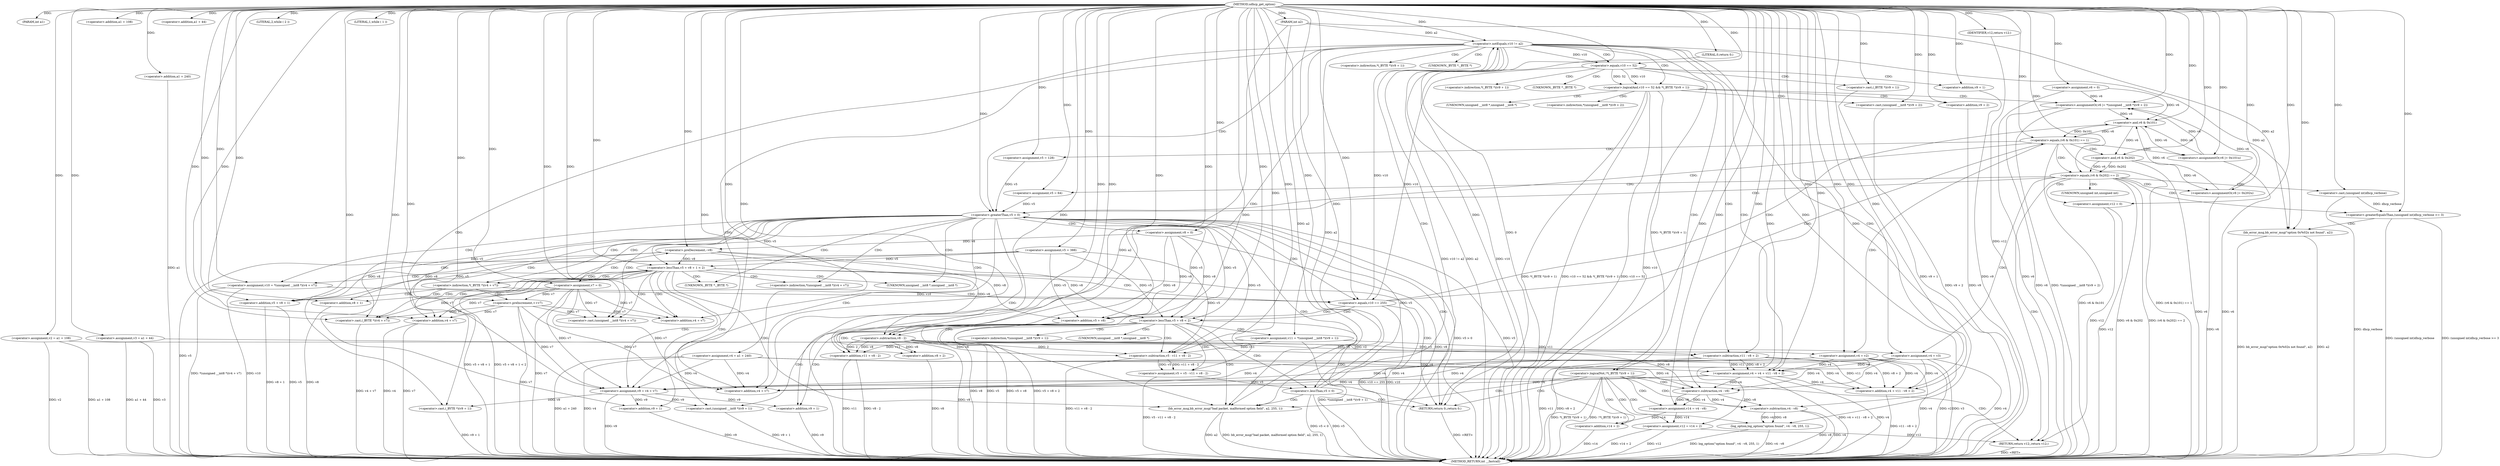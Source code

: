 digraph udhcp_get_option {  
"1000113" [label = "(METHOD,udhcp_get_option)" ]
"1000354" [label = "(METHOD_RETURN,int __fastcall)" ]
"1000114" [label = "(PARAM,int a1)" ]
"1000115" [label = "(PARAM,int a2)" ]
"1000129" [label = "(<operator>.assignment,v2 = a1 + 108)" ]
"1000131" [label = "(<operator>.addition,a1 + 108)" ]
"1000134" [label = "(<operator>.assignment,v3 = a1 + 44)" ]
"1000136" [label = "(<operator>.addition,a1 + 44)" ]
"1000139" [label = "(<operator>.assignment,v4 = a1 + 240)" ]
"1000141" [label = "(<operator>.addition,a1 + 240)" ]
"1000144" [label = "(<operator>.assignment,v5 = 388)" ]
"1000147" [label = "(<operator>.assignment,v6 = 0)" ]
"1000151" [label = "(LITERAL,2,while ( 2 ))" ]
"1000153" [label = "(<operator>.assignment,v7 = 0)" ]
"1000156" [label = "(<operator>.assignment,v8 = 0)" ]
"1000160" [label = "(LITERAL,1,while ( 1 ))" ]
"1000162" [label = "(<operator>.assignment,v9 = v4 + v7)" ]
"1000164" [label = "(<operator>.addition,v4 + v7)" ]
"1000167" [label = "(<operator>.assignment,v10 = *(unsigned __int8 *)(v4 + v7))" ]
"1000170" [label = "(<operator>.cast,(unsigned __int8 *)(v4 + v7))" ]
"1000172" [label = "(<operator>.addition,v4 + v7)" ]
"1000177" [label = "(<operator>.cast,(_BYTE *)(v4 + v7))" ]
"1000179" [label = "(<operator>.addition,v4 + v7)" ]
"1000183" [label = "(<operator>.preDecrement,--v8)" ]
"1000185" [label = "(<operator>.preIncrement,++v7)" ]
"1000188" [label = "(<operator>.lessThan,v5 + v8 + 1 < 2)" ]
"1000189" [label = "(<operator>.addition,v5 + v8 + 1)" ]
"1000191" [label = "(<operator>.addition,v8 + 1)" ]
"1000197" [label = "(<operator>.equals,v10 == 255)" ]
"1000202" [label = "(<operator>.equals,(v6 & 0x101) == 1)" ]
"1000203" [label = "(<operator>.and,v6 & 0x101)" ]
"1000208" [label = "(<operators>.assignmentOr,v6 |= 0x101u)" ]
"1000211" [label = "(<operator>.assignment,v5 = 128)" ]
"1000214" [label = "(<operator>.assignment,v4 = v2)" ]
"1000219" [label = "(<operator>.equals,(v6 & 0x202) == 2)" ]
"1000220" [label = "(<operator>.and,v6 & 0x202)" ]
"1000225" [label = "(<operators>.assignmentOr,v6 |= 0x202u)" ]
"1000228" [label = "(<operator>.assignment,v5 = 64)" ]
"1000231" [label = "(<operator>.assignment,v4 = v3)" ]
"1000235" [label = "(<operator>.assignment,v12 = 0)" ]
"1000239" [label = "(<operator>.greaterEqualsThan,(unsigned int)dhcp_verbose >= 3)" ]
"1000240" [label = "(<operator>.cast,(unsigned int)dhcp_verbose)" ]
"1000244" [label = "(bb_error_msg,bb_error_msg(\"option 0x%02x not found\", a2))" ]
"1000250" [label = "(<operator>.lessThan,v5 + v8 < 2)" ]
"1000251" [label = "(<operator>.addition,v5 + v8)" ]
"1000256" [label = "(<operator>.assignment,v11 = *(unsigned __int8 *)(v9 + 1))" ]
"1000259" [label = "(<operator>.cast,(unsigned __int8 *)(v9 + 1))" ]
"1000261" [label = "(<operator>.addition,v9 + 1)" ]
"1000264" [label = "(<operator>.assignment,v5 = v5 - v11 + v8 - 2)" ]
"1000266" [label = "(<operator>.subtraction,v5 - v11 + v8 - 2)" ]
"1000268" [label = "(<operator>.addition,v11 + v8 - 2)" ]
"1000270" [label = "(<operator>.subtraction,v8 - 2)" ]
"1000274" [label = "(<operator>.lessThan,v5 < 0)" ]
"1000279" [label = "(<operator>.notEquals,v10 != a2)" ]
"1000284" [label = "(<operator>.logicalAnd,v10 == 52 && *(_BYTE *)(v9 + 1))" ]
"1000285" [label = "(<operator>.equals,v10 == 52)" ]
"1000289" [label = "(<operator>.cast,(_BYTE *)(v9 + 1))" ]
"1000291" [label = "(<operator>.addition,v9 + 1)" ]
"1000294" [label = "(<operators>.assignmentOr,v6 |= *(unsigned __int8 *)(v9 + 2))" ]
"1000297" [label = "(<operator>.cast,(unsigned __int8 *)(v9 + 2))" ]
"1000299" [label = "(<operator>.addition,v9 + 2)" ]
"1000302" [label = "(<operator>.assignment,v4 = v4 + v11 - v8 + 2)" ]
"1000304" [label = "(<operator>.addition,v4 + v11 - v8 + 2)" ]
"1000306" [label = "(<operator>.subtraction,v11 - v8 + 2)" ]
"1000308" [label = "(<operator>.addition,v8 + 2)" ]
"1000313" [label = "(<operator>.greaterThan,v5 > 0)" ]
"1000319" [label = "(<operator>.logicalNot,!*(_BYTE *)(v9 + 1))" ]
"1000321" [label = "(<operator>.cast,(_BYTE *)(v9 + 1))" ]
"1000323" [label = "(<operator>.addition,v9 + 1)" ]
"1000328" [label = "(bb_error_msg,bb_error_msg(\"bad packet, malformed option field\", a2, 255, 1))" ]
"1000333" [label = "(RETURN,return 0;,return 0;)" ]
"1000334" [label = "(LITERAL,0,return 0;)" ]
"1000335" [label = "(<operator>.assignment,v14 = v4 - v8)" ]
"1000337" [label = "(<operator>.subtraction,v4 - v8)" ]
"1000340" [label = "(log_option,log_option(\"option found\", v4 - v8, 255, 1))" ]
"1000342" [label = "(<operator>.subtraction,v4 - v8)" ]
"1000347" [label = "(<operator>.assignment,v12 = v14 + 2)" ]
"1000349" [label = "(<operator>.addition,v14 + 2)" ]
"1000352" [label = "(RETURN,return v12;,return v12;)" ]
"1000353" [label = "(IDENTIFIER,v12,return v12;)" ]
"1000169" [label = "(<operator>.indirection,*(unsigned __int8 *)(v4 + v7))" ]
"1000171" [label = "(UNKNOWN,unsigned __int8 *,unsigned __int8 *)" ]
"1000176" [label = "(<operator>.indirection,*(_BYTE *)(v4 + v7))" ]
"1000178" [label = "(UNKNOWN,_BYTE *,_BYTE *)" ]
"1000241" [label = "(UNKNOWN,unsigned int,unsigned int)" ]
"1000258" [label = "(<operator>.indirection,*(unsigned __int8 *)(v9 + 1))" ]
"1000260" [label = "(UNKNOWN,unsigned __int8 *,unsigned __int8 *)" ]
"1000288" [label = "(<operator>.indirection,*(_BYTE *)(v9 + 1))" ]
"1000290" [label = "(UNKNOWN,_BYTE *,_BYTE *)" ]
"1000296" [label = "(<operator>.indirection,*(unsigned __int8 *)(v9 + 2))" ]
"1000298" [label = "(UNKNOWN,unsigned __int8 *,unsigned __int8 *)" ]
"1000320" [label = "(<operator>.indirection,*(_BYTE *)(v9 + 1))" ]
"1000322" [label = "(UNKNOWN,_BYTE *,_BYTE *)" ]
  "1000333" -> "1000354"  [ label = "DDG: <RET>"] 
  "1000352" -> "1000354"  [ label = "DDG: <RET>"] 
  "1000220" -> "1000354"  [ label = "DDG: v6"] 
  "1000250" -> "1000354"  [ label = "DDG: v5 + v8"] 
  "1000179" -> "1000354"  [ label = "DDG: v7"] 
  "1000134" -> "1000354"  [ label = "DDG: a1 + 44"] 
  "1000340" -> "1000354"  [ label = "DDG: v4 - v8"] 
  "1000294" -> "1000354"  [ label = "DDG: v6"] 
  "1000347" -> "1000354"  [ label = "DDG: v12"] 
  "1000189" -> "1000354"  [ label = "DDG: v8 + 1"] 
  "1000306" -> "1000354"  [ label = "DDG: v11"] 
  "1000162" -> "1000354"  [ label = "DDG: v9"] 
  "1000202" -> "1000354"  [ label = "DDG: v6 & 0x101"] 
  "1000188" -> "1000354"  [ label = "DDG: v5 + v8 + 1"] 
  "1000239" -> "1000354"  [ label = "DDG: (unsigned int)dhcp_verbose >= 3"] 
  "1000244" -> "1000354"  [ label = "DDG: bb_error_msg(\"option 0x%02x not found\", a2)"] 
  "1000342" -> "1000354"  [ label = "DDG: v8"] 
  "1000328" -> "1000354"  [ label = "DDG: a2"] 
  "1000319" -> "1000354"  [ label = "DDG: !*(_BYTE *)(v9 + 1)"] 
  "1000268" -> "1000354"  [ label = "DDG: v11"] 
  "1000231" -> "1000354"  [ label = "DDG: v3"] 
  "1000306" -> "1000354"  [ label = "DDG: v8 + 2"] 
  "1000256" -> "1000354"  [ label = "DDG: *(unsigned __int8 *)(v9 + 1)"] 
  "1000141" -> "1000354"  [ label = "DDG: a1"] 
  "1000313" -> "1000354"  [ label = "DDG: v5 > 0"] 
  "1000321" -> "1000354"  [ label = "DDG: v9 + 1"] 
  "1000244" -> "1000354"  [ label = "DDG: a2"] 
  "1000156" -> "1000354"  [ label = "DDG: v8"] 
  "1000219" -> "1000354"  [ label = "DDG: v6 & 0x202"] 
  "1000129" -> "1000354"  [ label = "DDG: v2"] 
  "1000294" -> "1000354"  [ label = "DDG: *(unsigned __int8 *)(v9 + 2)"] 
  "1000319" -> "1000354"  [ label = "DDG: *(_BYTE *)(v9 + 1)"] 
  "1000274" -> "1000354"  [ label = "DDG: v5 < 0"] 
  "1000268" -> "1000354"  [ label = "DDG: v8 - 2"] 
  "1000264" -> "1000354"  [ label = "DDG: v5 - v11 + v8 - 2"] 
  "1000225" -> "1000354"  [ label = "DDG: v6"] 
  "1000250" -> "1000354"  [ label = "DDG: v5 + v8 < 2"] 
  "1000266" -> "1000354"  [ label = "DDG: v11 + v8 - 2"] 
  "1000291" -> "1000354"  [ label = "DDG: v9"] 
  "1000179" -> "1000354"  [ label = "DDG: v4"] 
  "1000147" -> "1000354"  [ label = "DDG: v6"] 
  "1000251" -> "1000354"  [ label = "DDG: v8"] 
  "1000235" -> "1000354"  [ label = "DDG: v12"] 
  "1000189" -> "1000354"  [ label = "DDG: v5"] 
  "1000214" -> "1000354"  [ label = "DDG: v4"] 
  "1000115" -> "1000354"  [ label = "DDG: a2"] 
  "1000270" -> "1000354"  [ label = "DDG: v8"] 
  "1000302" -> "1000354"  [ label = "DDG: v4 + v11 - v8 + 2"] 
  "1000349" -> "1000354"  [ label = "DDG: v14"] 
  "1000284" -> "1000354"  [ label = "DDG: *(_BYTE *)(v9 + 1)"] 
  "1000231" -> "1000354"  [ label = "DDG: v4"] 
  "1000279" -> "1000354"  [ label = "DDG: v10 != a2"] 
  "1000129" -> "1000354"  [ label = "DDG: a1 + 108"] 
  "1000313" -> "1000354"  [ label = "DDG: v5"] 
  "1000274" -> "1000354"  [ label = "DDG: v5"] 
  "1000259" -> "1000354"  [ label = "DDG: v9 + 1"] 
  "1000342" -> "1000354"  [ label = "DDG: v4"] 
  "1000289" -> "1000354"  [ label = "DDG: v9 + 1"] 
  "1000285" -> "1000354"  [ label = "DDG: v10"] 
  "1000302" -> "1000354"  [ label = "DDG: v4"] 
  "1000251" -> "1000354"  [ label = "DDG: v5"] 
  "1000197" -> "1000354"  [ label = "DDG: v10"] 
  "1000347" -> "1000354"  [ label = "DDG: v14 + 2"] 
  "1000208" -> "1000354"  [ label = "DDG: v6"] 
  "1000188" -> "1000354"  [ label = "DDG: v5 + v8 + 1 < 2"] 
  "1000279" -> "1000354"  [ label = "DDG: a2"] 
  "1000134" -> "1000354"  [ label = "DDG: v3"] 
  "1000139" -> "1000354"  [ label = "DDG: a1 + 240"] 
  "1000191" -> "1000354"  [ label = "DDG: v8"] 
  "1000279" -> "1000354"  [ label = "DDG: v10"] 
  "1000304" -> "1000354"  [ label = "DDG: v11 - v8 + 2"] 
  "1000328" -> "1000354"  [ label = "DDG: bb_error_msg(\"bad packet, malformed option field\", a2, 255, 1)"] 
  "1000299" -> "1000354"  [ label = "DDG: v9"] 
  "1000240" -> "1000354"  [ label = "DDG: dhcp_verbose"] 
  "1000177" -> "1000354"  [ label = "DDG: v4 + v7"] 
  "1000297" -> "1000354"  [ label = "DDG: v9 + 2"] 
  "1000167" -> "1000354"  [ label = "DDG: *(unsigned __int8 *)(v4 + v7)"] 
  "1000139" -> "1000354"  [ label = "DDG: v4"] 
  "1000144" -> "1000354"  [ label = "DDG: v5"] 
  "1000214" -> "1000354"  [ label = "DDG: v2"] 
  "1000284" -> "1000354"  [ label = "DDG: v10 == 52 && *(_BYTE *)(v9 + 1)"] 
  "1000340" -> "1000354"  [ label = "DDG: log_option(\"option found\", v4 - v8, 255, 1)"] 
  "1000308" -> "1000354"  [ label = "DDG: v8"] 
  "1000261" -> "1000354"  [ label = "DDG: v9"] 
  "1000202" -> "1000354"  [ label = "DDG: (v6 & 0x101) == 1"] 
  "1000197" -> "1000354"  [ label = "DDG: v10 == 255"] 
  "1000153" -> "1000354"  [ label = "DDG: v7"] 
  "1000239" -> "1000354"  [ label = "DDG: (unsigned int)dhcp_verbose"] 
  "1000323" -> "1000354"  [ label = "DDG: v9"] 
  "1000167" -> "1000354"  [ label = "DDG: v10"] 
  "1000219" -> "1000354"  [ label = "DDG: (v6 & 0x202) == 2"] 
  "1000185" -> "1000354"  [ label = "DDG: v7"] 
  "1000284" -> "1000354"  [ label = "DDG: v10 == 52"] 
  "1000113" -> "1000114"  [ label = "DDG: "] 
  "1000113" -> "1000115"  [ label = "DDG: "] 
  "1000113" -> "1000129"  [ label = "DDG: "] 
  "1000113" -> "1000131"  [ label = "DDG: "] 
  "1000113" -> "1000134"  [ label = "DDG: "] 
  "1000113" -> "1000136"  [ label = "DDG: "] 
  "1000113" -> "1000139"  [ label = "DDG: "] 
  "1000113" -> "1000141"  [ label = "DDG: "] 
  "1000113" -> "1000144"  [ label = "DDG: "] 
  "1000113" -> "1000147"  [ label = "DDG: "] 
  "1000113" -> "1000151"  [ label = "DDG: "] 
  "1000113" -> "1000153"  [ label = "DDG: "] 
  "1000113" -> "1000156"  [ label = "DDG: "] 
  "1000113" -> "1000160"  [ label = "DDG: "] 
  "1000214" -> "1000162"  [ label = "DDG: v4"] 
  "1000231" -> "1000162"  [ label = "DDG: v4"] 
  "1000302" -> "1000162"  [ label = "DDG: v4"] 
  "1000139" -> "1000162"  [ label = "DDG: v4"] 
  "1000113" -> "1000162"  [ label = "DDG: "] 
  "1000153" -> "1000162"  [ label = "DDG: v7"] 
  "1000185" -> "1000162"  [ label = "DDG: v7"] 
  "1000214" -> "1000164"  [ label = "DDG: v4"] 
  "1000231" -> "1000164"  [ label = "DDG: v4"] 
  "1000302" -> "1000164"  [ label = "DDG: v4"] 
  "1000139" -> "1000164"  [ label = "DDG: v4"] 
  "1000113" -> "1000164"  [ label = "DDG: "] 
  "1000153" -> "1000164"  [ label = "DDG: v7"] 
  "1000185" -> "1000164"  [ label = "DDG: v7"] 
  "1000113" -> "1000167"  [ label = "DDG: "] 
  "1000113" -> "1000170"  [ label = "DDG: "] 
  "1000153" -> "1000170"  [ label = "DDG: v7"] 
  "1000185" -> "1000170"  [ label = "DDG: v7"] 
  "1000113" -> "1000172"  [ label = "DDG: "] 
  "1000153" -> "1000172"  [ label = "DDG: v7"] 
  "1000185" -> "1000172"  [ label = "DDG: v7"] 
  "1000113" -> "1000177"  [ label = "DDG: "] 
  "1000153" -> "1000177"  [ label = "DDG: v7"] 
  "1000185" -> "1000177"  [ label = "DDG: v7"] 
  "1000113" -> "1000179"  [ label = "DDG: "] 
  "1000153" -> "1000179"  [ label = "DDG: v7"] 
  "1000185" -> "1000179"  [ label = "DDG: v7"] 
  "1000156" -> "1000183"  [ label = "DDG: v8"] 
  "1000113" -> "1000183"  [ label = "DDG: "] 
  "1000113" -> "1000185"  [ label = "DDG: "] 
  "1000153" -> "1000185"  [ label = "DDG: v7"] 
  "1000313" -> "1000188"  [ label = "DDG: v5"] 
  "1000144" -> "1000188"  [ label = "DDG: v5"] 
  "1000113" -> "1000188"  [ label = "DDG: "] 
  "1000183" -> "1000188"  [ label = "DDG: v8"] 
  "1000313" -> "1000189"  [ label = "DDG: v5"] 
  "1000144" -> "1000189"  [ label = "DDG: v5"] 
  "1000113" -> "1000189"  [ label = "DDG: "] 
  "1000183" -> "1000189"  [ label = "DDG: v8"] 
  "1000183" -> "1000191"  [ label = "DDG: v8"] 
  "1000113" -> "1000191"  [ label = "DDG: "] 
  "1000285" -> "1000197"  [ label = "DDG: v10"] 
  "1000167" -> "1000197"  [ label = "DDG: v10"] 
  "1000113" -> "1000197"  [ label = "DDG: "] 
  "1000203" -> "1000202"  [ label = "DDG: v6"] 
  "1000203" -> "1000202"  [ label = "DDG: 0x101"] 
  "1000294" -> "1000203"  [ label = "DDG: v6"] 
  "1000225" -> "1000203"  [ label = "DDG: v6"] 
  "1000147" -> "1000203"  [ label = "DDG: v6"] 
  "1000208" -> "1000203"  [ label = "DDG: v6"] 
  "1000113" -> "1000203"  [ label = "DDG: "] 
  "1000113" -> "1000202"  [ label = "DDG: "] 
  "1000113" -> "1000208"  [ label = "DDG: "] 
  "1000203" -> "1000208"  [ label = "DDG: v6"] 
  "1000113" -> "1000211"  [ label = "DDG: "] 
  "1000129" -> "1000214"  [ label = "DDG: v2"] 
  "1000113" -> "1000214"  [ label = "DDG: "] 
  "1000220" -> "1000219"  [ label = "DDG: v6"] 
  "1000220" -> "1000219"  [ label = "DDG: 0x202"] 
  "1000203" -> "1000220"  [ label = "DDG: v6"] 
  "1000113" -> "1000220"  [ label = "DDG: "] 
  "1000113" -> "1000219"  [ label = "DDG: "] 
  "1000113" -> "1000225"  [ label = "DDG: "] 
  "1000220" -> "1000225"  [ label = "DDG: v6"] 
  "1000113" -> "1000228"  [ label = "DDG: "] 
  "1000134" -> "1000231"  [ label = "DDG: v3"] 
  "1000113" -> "1000231"  [ label = "DDG: "] 
  "1000113" -> "1000235"  [ label = "DDG: "] 
  "1000240" -> "1000239"  [ label = "DDG: dhcp_verbose"] 
  "1000113" -> "1000240"  [ label = "DDG: "] 
  "1000113" -> "1000239"  [ label = "DDG: "] 
  "1000113" -> "1000244"  [ label = "DDG: "] 
  "1000279" -> "1000244"  [ label = "DDG: a2"] 
  "1000115" -> "1000244"  [ label = "DDG: a2"] 
  "1000313" -> "1000250"  [ label = "DDG: v5"] 
  "1000144" -> "1000250"  [ label = "DDG: v5"] 
  "1000113" -> "1000250"  [ label = "DDG: "] 
  "1000156" -> "1000250"  [ label = "DDG: v8"] 
  "1000183" -> "1000250"  [ label = "DDG: v8"] 
  "1000313" -> "1000251"  [ label = "DDG: v5"] 
  "1000144" -> "1000251"  [ label = "DDG: v5"] 
  "1000113" -> "1000251"  [ label = "DDG: "] 
  "1000156" -> "1000251"  [ label = "DDG: v8"] 
  "1000183" -> "1000251"  [ label = "DDG: v8"] 
  "1000113" -> "1000256"  [ label = "DDG: "] 
  "1000162" -> "1000259"  [ label = "DDG: v9"] 
  "1000113" -> "1000259"  [ label = "DDG: "] 
  "1000162" -> "1000261"  [ label = "DDG: v9"] 
  "1000113" -> "1000261"  [ label = "DDG: "] 
  "1000266" -> "1000264"  [ label = "DDG: v5"] 
  "1000266" -> "1000264"  [ label = "DDG: v11 + v8 - 2"] 
  "1000113" -> "1000264"  [ label = "DDG: "] 
  "1000113" -> "1000266"  [ label = "DDG: "] 
  "1000313" -> "1000266"  [ label = "DDG: v5"] 
  "1000144" -> "1000266"  [ label = "DDG: v5"] 
  "1000256" -> "1000266"  [ label = "DDG: v11"] 
  "1000270" -> "1000266"  [ label = "DDG: v8"] 
  "1000270" -> "1000266"  [ label = "DDG: 2"] 
  "1000256" -> "1000268"  [ label = "DDG: v11"] 
  "1000113" -> "1000268"  [ label = "DDG: "] 
  "1000270" -> "1000268"  [ label = "DDG: v8"] 
  "1000270" -> "1000268"  [ label = "DDG: 2"] 
  "1000113" -> "1000270"  [ label = "DDG: "] 
  "1000156" -> "1000270"  [ label = "DDG: v8"] 
  "1000183" -> "1000270"  [ label = "DDG: v8"] 
  "1000264" -> "1000274"  [ label = "DDG: v5"] 
  "1000113" -> "1000274"  [ label = "DDG: "] 
  "1000197" -> "1000279"  [ label = "DDG: v10"] 
  "1000113" -> "1000279"  [ label = "DDG: "] 
  "1000115" -> "1000279"  [ label = "DDG: a2"] 
  "1000285" -> "1000284"  [ label = "DDG: v10"] 
  "1000285" -> "1000284"  [ label = "DDG: 52"] 
  "1000279" -> "1000285"  [ label = "DDG: v10"] 
  "1000113" -> "1000285"  [ label = "DDG: "] 
  "1000113" -> "1000289"  [ label = "DDG: "] 
  "1000113" -> "1000291"  [ label = "DDG: "] 
  "1000225" -> "1000294"  [ label = "DDG: v6"] 
  "1000147" -> "1000294"  [ label = "DDG: v6"] 
  "1000208" -> "1000294"  [ label = "DDG: v6"] 
  "1000113" -> "1000294"  [ label = "DDG: "] 
  "1000113" -> "1000297"  [ label = "DDG: "] 
  "1000113" -> "1000299"  [ label = "DDG: "] 
  "1000214" -> "1000302"  [ label = "DDG: v4"] 
  "1000231" -> "1000302"  [ label = "DDG: v4"] 
  "1000139" -> "1000302"  [ label = "DDG: v4"] 
  "1000113" -> "1000302"  [ label = "DDG: "] 
  "1000306" -> "1000302"  [ label = "DDG: v11"] 
  "1000306" -> "1000302"  [ label = "DDG: v8 + 2"] 
  "1000214" -> "1000304"  [ label = "DDG: v4"] 
  "1000231" -> "1000304"  [ label = "DDG: v4"] 
  "1000302" -> "1000304"  [ label = "DDG: v4"] 
  "1000139" -> "1000304"  [ label = "DDG: v4"] 
  "1000113" -> "1000304"  [ label = "DDG: "] 
  "1000306" -> "1000304"  [ label = "DDG: v11"] 
  "1000306" -> "1000304"  [ label = "DDG: v8 + 2"] 
  "1000113" -> "1000306"  [ label = "DDG: "] 
  "1000256" -> "1000306"  [ label = "DDG: v11"] 
  "1000270" -> "1000306"  [ label = "DDG: v8"] 
  "1000270" -> "1000308"  [ label = "DDG: v8"] 
  "1000113" -> "1000308"  [ label = "DDG: "] 
  "1000211" -> "1000313"  [ label = "DDG: v5"] 
  "1000228" -> "1000313"  [ label = "DDG: v5"] 
  "1000274" -> "1000313"  [ label = "DDG: v5"] 
  "1000113" -> "1000313"  [ label = "DDG: "] 
  "1000284" -> "1000319"  [ label = "DDG: *(_BYTE *)(v9 + 1)"] 
  "1000113" -> "1000321"  [ label = "DDG: "] 
  "1000162" -> "1000321"  [ label = "DDG: v9"] 
  "1000113" -> "1000323"  [ label = "DDG: "] 
  "1000162" -> "1000323"  [ label = "DDG: v9"] 
  "1000113" -> "1000328"  [ label = "DDG: "] 
  "1000279" -> "1000328"  [ label = "DDG: a2"] 
  "1000115" -> "1000328"  [ label = "DDG: a2"] 
  "1000334" -> "1000333"  [ label = "DDG: 0"] 
  "1000113" -> "1000333"  [ label = "DDG: "] 
  "1000113" -> "1000334"  [ label = "DDG: "] 
  "1000337" -> "1000335"  [ label = "DDG: v4"] 
  "1000337" -> "1000335"  [ label = "DDG: v8"] 
  "1000113" -> "1000335"  [ label = "DDG: "] 
  "1000214" -> "1000337"  [ label = "DDG: v4"] 
  "1000231" -> "1000337"  [ label = "DDG: v4"] 
  "1000302" -> "1000337"  [ label = "DDG: v4"] 
  "1000139" -> "1000337"  [ label = "DDG: v4"] 
  "1000113" -> "1000337"  [ label = "DDG: "] 
  "1000270" -> "1000337"  [ label = "DDG: v8"] 
  "1000113" -> "1000340"  [ label = "DDG: "] 
  "1000342" -> "1000340"  [ label = "DDG: v4"] 
  "1000342" -> "1000340"  [ label = "DDG: v8"] 
  "1000337" -> "1000342"  [ label = "DDG: v4"] 
  "1000113" -> "1000342"  [ label = "DDG: "] 
  "1000337" -> "1000342"  [ label = "DDG: v8"] 
  "1000335" -> "1000347"  [ label = "DDG: v14"] 
  "1000113" -> "1000347"  [ label = "DDG: "] 
  "1000335" -> "1000349"  [ label = "DDG: v14"] 
  "1000113" -> "1000349"  [ label = "DDG: "] 
  "1000353" -> "1000352"  [ label = "DDG: v12"] 
  "1000347" -> "1000352"  [ label = "DDG: v12"] 
  "1000235" -> "1000352"  [ label = "DDG: v12"] 
  "1000113" -> "1000353"  [ label = "DDG: "] 
  "1000176" -> "1000191"  [ label = "CDG: "] 
  "1000176" -> "1000189"  [ label = "CDG: "] 
  "1000176" -> "1000188"  [ label = "CDG: "] 
  "1000176" -> "1000185"  [ label = "CDG: "] 
  "1000176" -> "1000183"  [ label = "CDG: "] 
  "1000176" -> "1000197"  [ label = "CDG: "] 
  "1000188" -> "1000333"  [ label = "CDG: "] 
  "1000188" -> "1000328"  [ label = "CDG: "] 
  "1000188" -> "1000176"  [ label = "CDG: "] 
  "1000188" -> "1000172"  [ label = "CDG: "] 
  "1000188" -> "1000171"  [ label = "CDG: "] 
  "1000188" -> "1000170"  [ label = "CDG: "] 
  "1000188" -> "1000169"  [ label = "CDG: "] 
  "1000188" -> "1000167"  [ label = "CDG: "] 
  "1000188" -> "1000164"  [ label = "CDG: "] 
  "1000188" -> "1000162"  [ label = "CDG: "] 
  "1000188" -> "1000179"  [ label = "CDG: "] 
  "1000188" -> "1000178"  [ label = "CDG: "] 
  "1000188" -> "1000177"  [ label = "CDG: "] 
  "1000188" -> "1000197"  [ label = "CDG: "] 
  "1000197" -> "1000203"  [ label = "CDG: "] 
  "1000197" -> "1000202"  [ label = "CDG: "] 
  "1000197" -> "1000251"  [ label = "CDG: "] 
  "1000197" -> "1000250"  [ label = "CDG: "] 
  "1000202" -> "1000208"  [ label = "CDG: "] 
  "1000202" -> "1000220"  [ label = "CDG: "] 
  "1000202" -> "1000219"  [ label = "CDG: "] 
  "1000202" -> "1000214"  [ label = "CDG: "] 
  "1000202" -> "1000211"  [ label = "CDG: "] 
  "1000202" -> "1000313"  [ label = "CDG: "] 
  "1000219" -> "1000240"  [ label = "CDG: "] 
  "1000219" -> "1000239"  [ label = "CDG: "] 
  "1000219" -> "1000235"  [ label = "CDG: "] 
  "1000219" -> "1000231"  [ label = "CDG: "] 
  "1000219" -> "1000228"  [ label = "CDG: "] 
  "1000219" -> "1000225"  [ label = "CDG: "] 
  "1000219" -> "1000241"  [ label = "CDG: "] 
  "1000219" -> "1000313"  [ label = "CDG: "] 
  "1000219" -> "1000352"  [ label = "CDG: "] 
  "1000239" -> "1000244"  [ label = "CDG: "] 
  "1000250" -> "1000256"  [ label = "CDG: "] 
  "1000250" -> "1000270"  [ label = "CDG: "] 
  "1000250" -> "1000268"  [ label = "CDG: "] 
  "1000250" -> "1000266"  [ label = "CDG: "] 
  "1000250" -> "1000264"  [ label = "CDG: "] 
  "1000250" -> "1000261"  [ label = "CDG: "] 
  "1000250" -> "1000260"  [ label = "CDG: "] 
  "1000250" -> "1000259"  [ label = "CDG: "] 
  "1000250" -> "1000258"  [ label = "CDG: "] 
  "1000250" -> "1000274"  [ label = "CDG: "] 
  "1000250" -> "1000333"  [ label = "CDG: "] 
  "1000250" -> "1000328"  [ label = "CDG: "] 
  "1000274" -> "1000279"  [ label = "CDG: "] 
  "1000274" -> "1000333"  [ label = "CDG: "] 
  "1000274" -> "1000328"  [ label = "CDG: "] 
  "1000279" -> "1000285"  [ label = "CDG: "] 
  "1000279" -> "1000284"  [ label = "CDG: "] 
  "1000279" -> "1000304"  [ label = "CDG: "] 
  "1000279" -> "1000302"  [ label = "CDG: "] 
  "1000279" -> "1000320"  [ label = "CDG: "] 
  "1000279" -> "1000319"  [ label = "CDG: "] 
  "1000279" -> "1000313"  [ label = "CDG: "] 
  "1000279" -> "1000308"  [ label = "CDG: "] 
  "1000279" -> "1000306"  [ label = "CDG: "] 
  "1000279" -> "1000323"  [ label = "CDG: "] 
  "1000279" -> "1000322"  [ label = "CDG: "] 
  "1000279" -> "1000321"  [ label = "CDG: "] 
  "1000284" -> "1000299"  [ label = "CDG: "] 
  "1000284" -> "1000298"  [ label = "CDG: "] 
  "1000284" -> "1000297"  [ label = "CDG: "] 
  "1000284" -> "1000296"  [ label = "CDG: "] 
  "1000284" -> "1000294"  [ label = "CDG: "] 
  "1000285" -> "1000288"  [ label = "CDG: "] 
  "1000285" -> "1000291"  [ label = "CDG: "] 
  "1000285" -> "1000290"  [ label = "CDG: "] 
  "1000285" -> "1000289"  [ label = "CDG: "] 
  "1000313" -> "1000333"  [ label = "CDG: "] 
  "1000313" -> "1000328"  [ label = "CDG: "] 
  "1000313" -> "1000156"  [ label = "CDG: "] 
  "1000313" -> "1000153"  [ label = "CDG: "] 
  "1000313" -> "1000176"  [ label = "CDG: "] 
  "1000313" -> "1000172"  [ label = "CDG: "] 
  "1000313" -> "1000171"  [ label = "CDG: "] 
  "1000313" -> "1000170"  [ label = "CDG: "] 
  "1000313" -> "1000169"  [ label = "CDG: "] 
  "1000313" -> "1000167"  [ label = "CDG: "] 
  "1000313" -> "1000164"  [ label = "CDG: "] 
  "1000313" -> "1000162"  [ label = "CDG: "] 
  "1000313" -> "1000179"  [ label = "CDG: "] 
  "1000313" -> "1000178"  [ label = "CDG: "] 
  "1000313" -> "1000177"  [ label = "CDG: "] 
  "1000313" -> "1000197"  [ label = "CDG: "] 
  "1000319" -> "1000335"  [ label = "CDG: "] 
  "1000319" -> "1000333"  [ label = "CDG: "] 
  "1000319" -> "1000328"  [ label = "CDG: "] 
  "1000319" -> "1000352"  [ label = "CDG: "] 
  "1000319" -> "1000349"  [ label = "CDG: "] 
  "1000319" -> "1000347"  [ label = "CDG: "] 
  "1000319" -> "1000342"  [ label = "CDG: "] 
  "1000319" -> "1000340"  [ label = "CDG: "] 
  "1000319" -> "1000337"  [ label = "CDG: "] 
}
